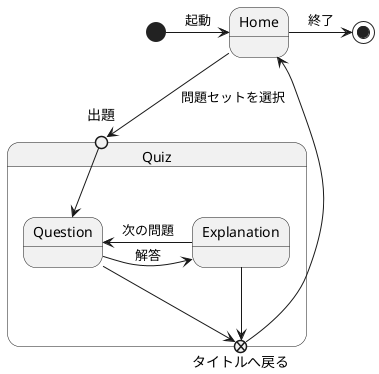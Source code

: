 @startuml state_diagram

state Quiz {
    state "出題" as start <<entryPoint>>
    state "タイトルへ戻る" as end <<exitPoint>>

    start --> Question

    Question -right-> Explanation : 解答
    Explanation -left-> Question : 次の問題

    Question --> end
    Explanation --> end
}

[*] -> Home : 起動
Home -> [*] : 終了
Home -down-> start : 問題セットを選択
end -up-> Home

@enduml
